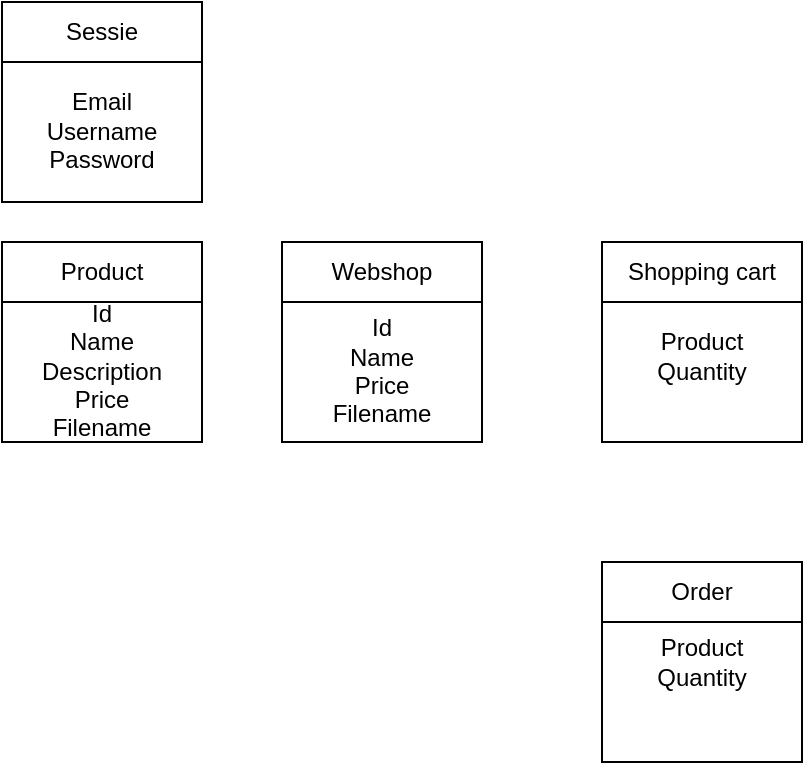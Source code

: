 <mxfile version="20.0.3" type="github">
  <diagram id="X_NH1U5W-FQs7NmptLq2" name="Page-1">
    <mxGraphModel dx="2062" dy="1140" grid="1" gridSize="10" guides="1" tooltips="1" connect="1" arrows="1" fold="1" page="1" pageScale="1" pageWidth="850" pageHeight="1100" math="0" shadow="0">
      <root>
        <mxCell id="0" />
        <mxCell id="1" parent="0" />
        <mxCell id="KSbea8NdTIS128RvNNxH-1" value="&lt;div&gt;&lt;br&gt;&lt;/div&gt;&lt;div&gt;&lt;br&gt;&lt;/div&gt;&lt;div&gt;Email&lt;/div&gt;&lt;div&gt;Username&lt;/div&gt;&lt;div&gt;Password&lt;br&gt;&lt;/div&gt;" style="whiteSpace=wrap;html=1;aspect=fixed;" parent="1" vertex="1">
          <mxGeometry x="300" y="80" width="100" height="100" as="geometry" />
        </mxCell>
        <mxCell id="KSbea8NdTIS128RvNNxH-2" value="Sessie" style="rounded=0;whiteSpace=wrap;html=1;" parent="1" vertex="1">
          <mxGeometry x="300" y="80" width="100" height="30" as="geometry" />
        </mxCell>
        <mxCell id="KSbea8NdTIS128RvNNxH-3" value="&lt;div&gt;&lt;br&gt;&lt;/div&gt;&lt;div&gt;&lt;br&gt;&lt;/div&gt;&lt;div&gt;Id &lt;br&gt;&lt;/div&gt;&lt;div&gt;Name&lt;/div&gt;&lt;div&gt;Description&lt;/div&gt;&lt;div&gt;Price&lt;/div&gt;&lt;div&gt;Filename&lt;br&gt;&lt;/div&gt;" style="whiteSpace=wrap;html=1;aspect=fixed;" parent="1" vertex="1">
          <mxGeometry x="300" y="200" width="100" height="100" as="geometry" />
        </mxCell>
        <mxCell id="KSbea8NdTIS128RvNNxH-4" value="Product" style="rounded=0;whiteSpace=wrap;html=1;" parent="1" vertex="1">
          <mxGeometry x="300" y="200" width="100" height="30" as="geometry" />
        </mxCell>
        <mxCell id="KSbea8NdTIS128RvNNxH-5" value="&lt;div&gt;&lt;br&gt;&lt;/div&gt;&lt;div&gt;&lt;br&gt;&lt;/div&gt;&lt;div&gt;Id &lt;br&gt;&lt;/div&gt;&lt;div&gt;Name&lt;/div&gt;&lt;div&gt;Price&lt;/div&gt;&lt;div&gt;Filename&lt;br&gt;&lt;/div&gt;" style="whiteSpace=wrap;html=1;aspect=fixed;" parent="1" vertex="1">
          <mxGeometry x="440" y="200" width="100" height="100" as="geometry" />
        </mxCell>
        <mxCell id="KSbea8NdTIS128RvNNxH-6" value="Webshop" style="rounded=0;whiteSpace=wrap;html=1;" parent="1" vertex="1">
          <mxGeometry x="440" y="200" width="100" height="30" as="geometry" />
        </mxCell>
        <mxCell id="KSbea8NdTIS128RvNNxH-8" value="&lt;div&gt;&lt;br&gt;&lt;/div&gt;&lt;div&gt;Product&lt;br&gt;&lt;/div&gt;&lt;div&gt;Quantity&lt;br&gt;&lt;/div&gt;" style="whiteSpace=wrap;html=1;aspect=fixed;" parent="1" vertex="1">
          <mxGeometry x="600" y="200" width="100" height="100" as="geometry" />
        </mxCell>
        <mxCell id="KSbea8NdTIS128RvNNxH-9" value="Shopping cart" style="rounded=0;whiteSpace=wrap;html=1;" parent="1" vertex="1">
          <mxGeometry x="600" y="200" width="100" height="30" as="geometry" />
        </mxCell>
        <mxCell id="KSbea8NdTIS128RvNNxH-12" value="&lt;div&gt;Product&lt;/div&gt;&lt;div&gt;Quantity&lt;br&gt;&lt;/div&gt;" style="whiteSpace=wrap;html=1;aspect=fixed;" parent="1" vertex="1">
          <mxGeometry x="600" y="360" width="100" height="100" as="geometry" />
        </mxCell>
        <mxCell id="KSbea8NdTIS128RvNNxH-13" value="Order" style="rounded=0;whiteSpace=wrap;html=1;" parent="1" vertex="1">
          <mxGeometry x="600" y="360" width="100" height="30" as="geometry" />
        </mxCell>
      </root>
    </mxGraphModel>
  </diagram>
</mxfile>
